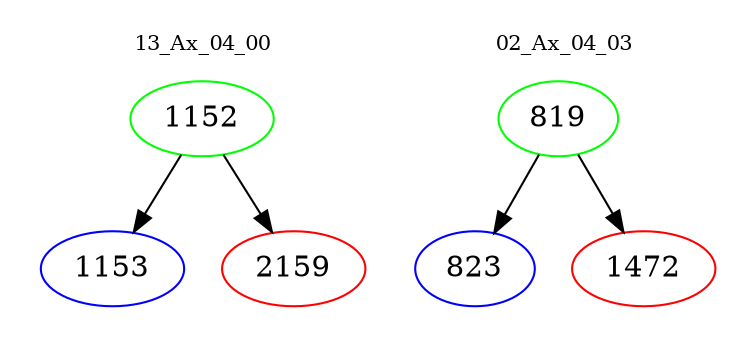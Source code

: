 digraph{
subgraph cluster_0 {
color = white
label = "13_Ax_04_00";
fontsize=10;
T0_1152 [label="1152", color="green"]
T0_1152 -> T0_1153 [color="black"]
T0_1153 [label="1153", color="blue"]
T0_1152 -> T0_2159 [color="black"]
T0_2159 [label="2159", color="red"]
}
subgraph cluster_1 {
color = white
label = "02_Ax_04_03";
fontsize=10;
T1_819 [label="819", color="green"]
T1_819 -> T1_823 [color="black"]
T1_823 [label="823", color="blue"]
T1_819 -> T1_1472 [color="black"]
T1_1472 [label="1472", color="red"]
}
}

